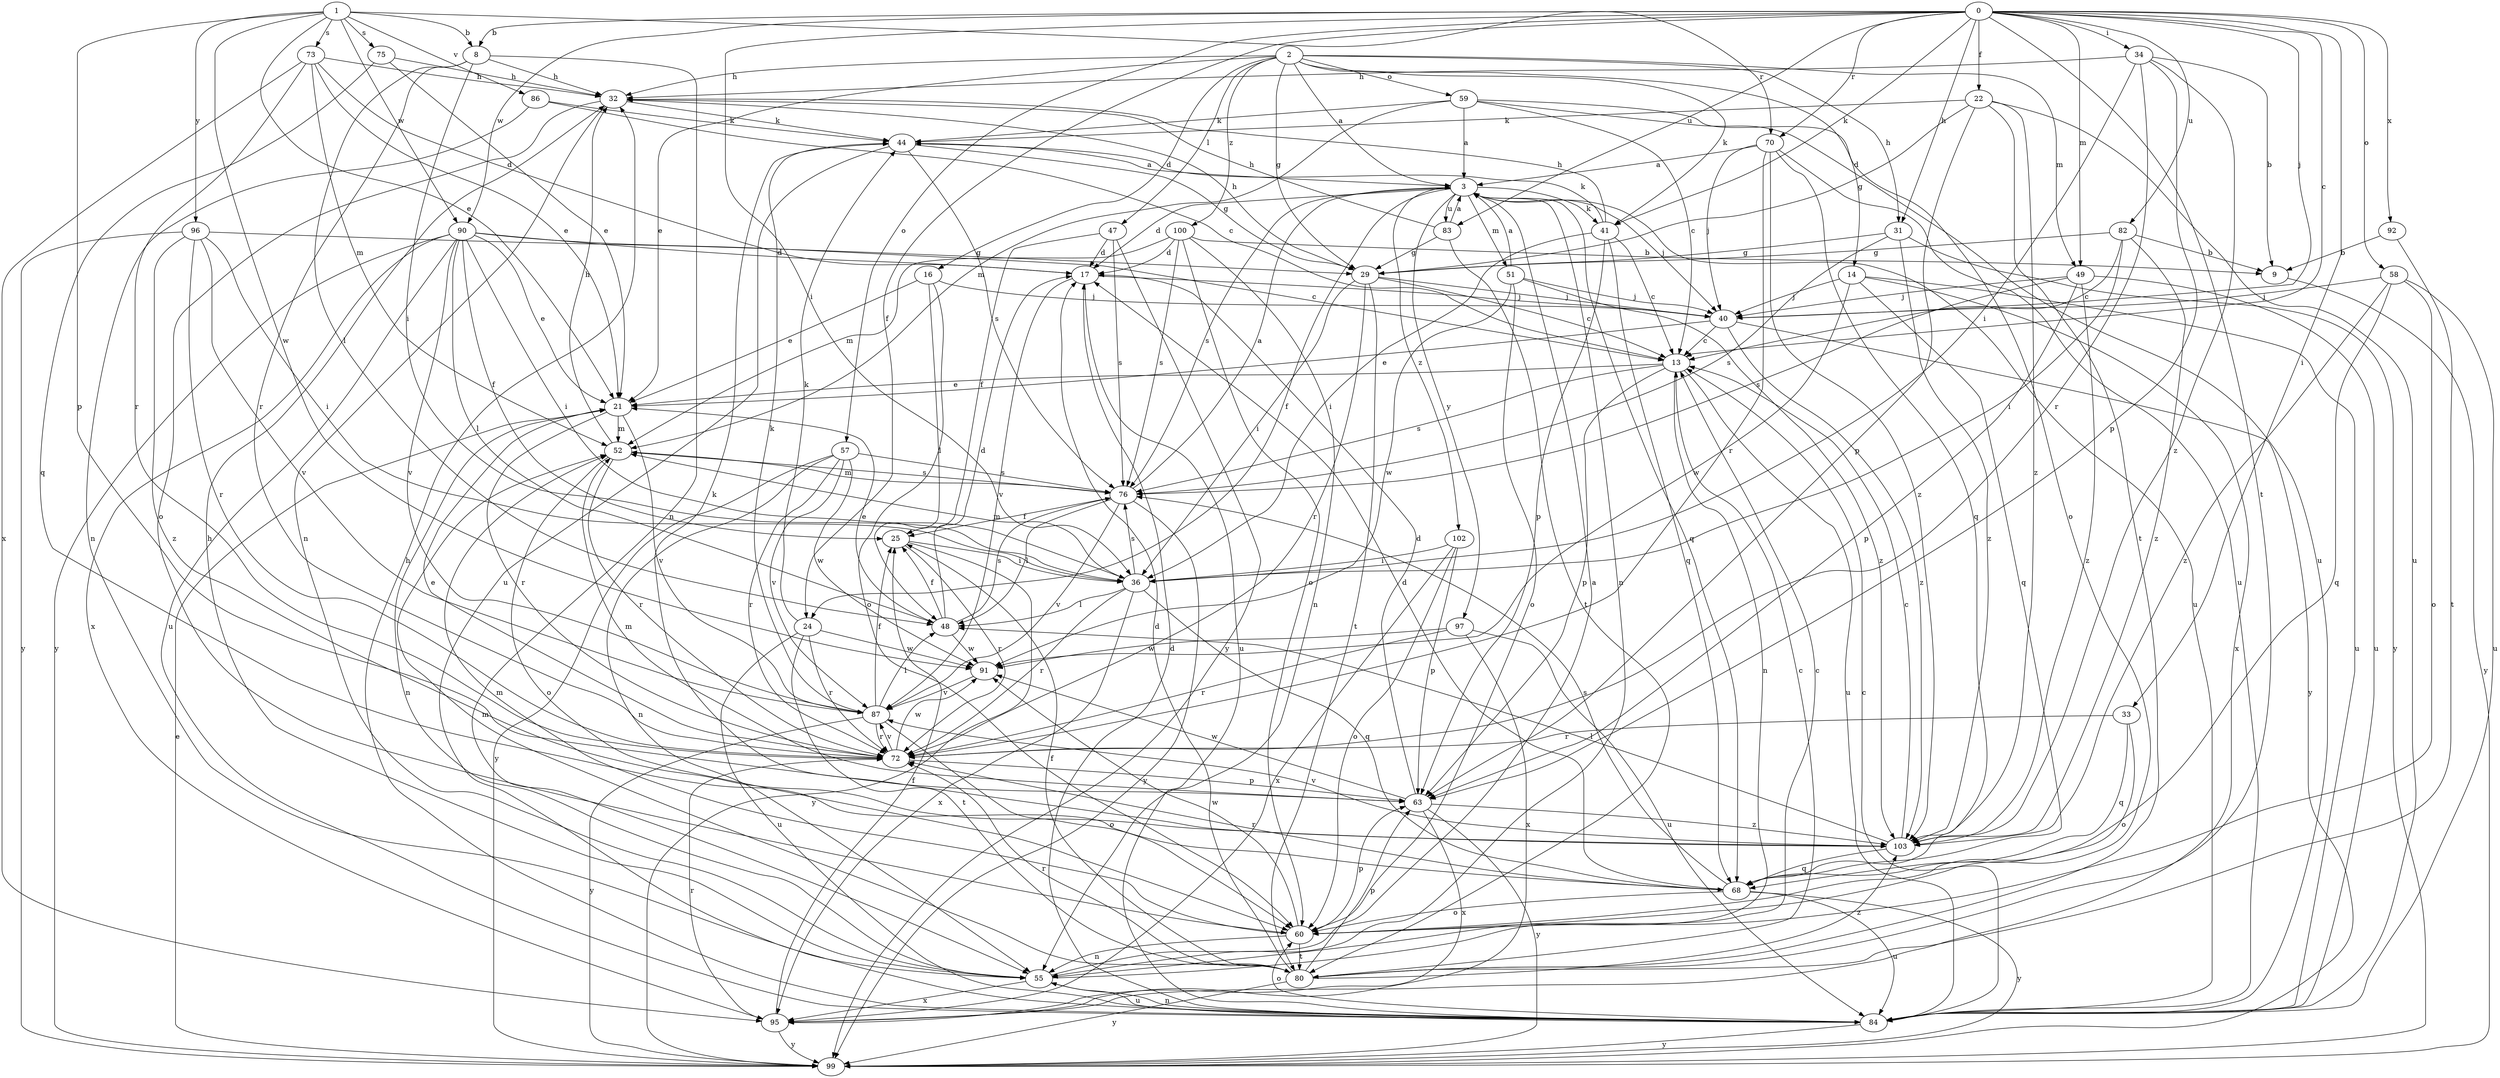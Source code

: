strict digraph  {
0;
1;
2;
3;
8;
9;
13;
14;
16;
17;
21;
22;
24;
25;
29;
31;
32;
33;
34;
36;
40;
41;
44;
47;
48;
49;
51;
52;
55;
57;
58;
59;
60;
63;
68;
70;
72;
73;
75;
76;
80;
82;
83;
84;
86;
87;
90;
91;
92;
95;
96;
97;
99;
100;
102;
103;
0 -> 8  [label=b];
0 -> 13  [label=c];
0 -> 22  [label=f];
0 -> 24  [label=f];
0 -> 31  [label=h];
0 -> 33  [label=i];
0 -> 34  [label=i];
0 -> 36  [label=i];
0 -> 40  [label=j];
0 -> 41  [label=k];
0 -> 49  [label=m];
0 -> 57  [label=o];
0 -> 58  [label=o];
0 -> 70  [label=r];
0 -> 80  [label=t];
0 -> 82  [label=u];
0 -> 83  [label=u];
0 -> 90  [label=w];
0 -> 92  [label=x];
1 -> 8  [label=b];
1 -> 21  [label=e];
1 -> 63  [label=p];
1 -> 70  [label=r];
1 -> 73  [label=s];
1 -> 75  [label=s];
1 -> 86  [label=v];
1 -> 90  [label=w];
1 -> 91  [label=w];
1 -> 96  [label=y];
2 -> 3  [label=a];
2 -> 14  [label=d];
2 -> 16  [label=d];
2 -> 21  [label=e];
2 -> 29  [label=g];
2 -> 31  [label=h];
2 -> 32  [label=h];
2 -> 41  [label=k];
2 -> 47  [label=l];
2 -> 49  [label=m];
2 -> 59  [label=o];
2 -> 100  [label=z];
3 -> 17  [label=d];
3 -> 24  [label=f];
3 -> 40  [label=j];
3 -> 41  [label=k];
3 -> 51  [label=m];
3 -> 55  [label=n];
3 -> 68  [label=q];
3 -> 76  [label=s];
3 -> 83  [label=u];
3 -> 84  [label=u];
3 -> 97  [label=y];
3 -> 102  [label=z];
8 -> 32  [label=h];
8 -> 36  [label=i];
8 -> 48  [label=l];
8 -> 55  [label=n];
8 -> 72  [label=r];
9 -> 99  [label=y];
13 -> 21  [label=e];
13 -> 55  [label=n];
13 -> 63  [label=p];
13 -> 76  [label=s];
13 -> 84  [label=u];
14 -> 40  [label=j];
14 -> 68  [label=q];
14 -> 84  [label=u];
14 -> 91  [label=w];
14 -> 95  [label=x];
16 -> 21  [label=e];
16 -> 40  [label=j];
16 -> 48  [label=l];
16 -> 60  [label=o];
17 -> 40  [label=j];
17 -> 84  [label=u];
17 -> 87  [label=v];
21 -> 52  [label=m];
21 -> 55  [label=n];
21 -> 72  [label=r];
21 -> 87  [label=v];
22 -> 29  [label=g];
22 -> 44  [label=k];
22 -> 63  [label=p];
22 -> 80  [label=t];
22 -> 84  [label=u];
22 -> 103  [label=z];
24 -> 44  [label=k];
24 -> 72  [label=r];
24 -> 80  [label=t];
24 -> 84  [label=u];
24 -> 91  [label=w];
25 -> 36  [label=i];
25 -> 72  [label=r];
25 -> 99  [label=y];
29 -> 13  [label=c];
29 -> 32  [label=h];
29 -> 36  [label=i];
29 -> 40  [label=j];
29 -> 72  [label=r];
29 -> 80  [label=t];
31 -> 29  [label=g];
31 -> 76  [label=s];
31 -> 99  [label=y];
31 -> 103  [label=z];
32 -> 44  [label=k];
32 -> 55  [label=n];
32 -> 60  [label=o];
33 -> 60  [label=o];
33 -> 68  [label=q];
33 -> 72  [label=r];
34 -> 9  [label=b];
34 -> 32  [label=h];
34 -> 36  [label=i];
34 -> 63  [label=p];
34 -> 72  [label=r];
34 -> 103  [label=z];
36 -> 48  [label=l];
36 -> 52  [label=m];
36 -> 68  [label=q];
36 -> 72  [label=r];
36 -> 76  [label=s];
36 -> 95  [label=x];
40 -> 13  [label=c];
40 -> 21  [label=e];
40 -> 99  [label=y];
40 -> 103  [label=z];
41 -> 13  [label=c];
41 -> 32  [label=h];
41 -> 36  [label=i];
41 -> 44  [label=k];
41 -> 63  [label=p];
41 -> 68  [label=q];
44 -> 3  [label=a];
44 -> 29  [label=g];
44 -> 76  [label=s];
44 -> 84  [label=u];
47 -> 17  [label=d];
47 -> 25  [label=f];
47 -> 76  [label=s];
47 -> 99  [label=y];
48 -> 17  [label=d];
48 -> 21  [label=e];
48 -> 25  [label=f];
48 -> 76  [label=s];
48 -> 91  [label=w];
49 -> 40  [label=j];
49 -> 63  [label=p];
49 -> 76  [label=s];
49 -> 84  [label=u];
49 -> 103  [label=z];
51 -> 3  [label=a];
51 -> 40  [label=j];
51 -> 60  [label=o];
51 -> 91  [label=w];
51 -> 103  [label=z];
52 -> 32  [label=h];
52 -> 60  [label=o];
52 -> 72  [label=r];
52 -> 76  [label=s];
55 -> 3  [label=a];
55 -> 13  [label=c];
55 -> 32  [label=h];
55 -> 84  [label=u];
55 -> 95  [label=x];
57 -> 55  [label=n];
57 -> 72  [label=r];
57 -> 76  [label=s];
57 -> 87  [label=v];
57 -> 91  [label=w];
57 -> 99  [label=y];
58 -> 40  [label=j];
58 -> 60  [label=o];
58 -> 68  [label=q];
58 -> 84  [label=u];
58 -> 103  [label=z];
59 -> 3  [label=a];
59 -> 13  [label=c];
59 -> 44  [label=k];
59 -> 52  [label=m];
59 -> 60  [label=o];
59 -> 84  [label=u];
60 -> 52  [label=m];
60 -> 55  [label=n];
60 -> 63  [label=p];
60 -> 80  [label=t];
60 -> 91  [label=w];
63 -> 17  [label=d];
63 -> 52  [label=m];
63 -> 91  [label=w];
63 -> 95  [label=x];
63 -> 99  [label=y];
63 -> 103  [label=z];
68 -> 17  [label=d];
68 -> 60  [label=o];
68 -> 72  [label=r];
68 -> 76  [label=s];
68 -> 84  [label=u];
68 -> 99  [label=y];
70 -> 3  [label=a];
70 -> 40  [label=j];
70 -> 68  [label=q];
70 -> 72  [label=r];
70 -> 84  [label=u];
70 -> 103  [label=z];
72 -> 21  [label=e];
72 -> 63  [label=p];
72 -> 87  [label=v];
72 -> 91  [label=w];
73 -> 17  [label=d];
73 -> 21  [label=e];
73 -> 32  [label=h];
73 -> 52  [label=m];
73 -> 72  [label=r];
73 -> 95  [label=x];
75 -> 21  [label=e];
75 -> 32  [label=h];
75 -> 68  [label=q];
76 -> 3  [label=a];
76 -> 25  [label=f];
76 -> 48  [label=l];
76 -> 52  [label=m];
76 -> 87  [label=v];
76 -> 99  [label=y];
80 -> 13  [label=c];
80 -> 17  [label=d];
80 -> 25  [label=f];
80 -> 52  [label=m];
80 -> 63  [label=p];
80 -> 72  [label=r];
80 -> 99  [label=y];
80 -> 103  [label=z];
82 -> 9  [label=b];
82 -> 13  [label=c];
82 -> 29  [label=g];
82 -> 36  [label=i];
82 -> 103  [label=z];
83 -> 3  [label=a];
83 -> 29  [label=g];
83 -> 32  [label=h];
83 -> 80  [label=t];
84 -> 13  [label=c];
84 -> 17  [label=d];
84 -> 32  [label=h];
84 -> 55  [label=n];
84 -> 60  [label=o];
84 -> 99  [label=y];
86 -> 13  [label=c];
86 -> 44  [label=k];
86 -> 55  [label=n];
87 -> 25  [label=f];
87 -> 44  [label=k];
87 -> 48  [label=l];
87 -> 60  [label=o];
87 -> 72  [label=r];
87 -> 99  [label=y];
90 -> 13  [label=c];
90 -> 17  [label=d];
90 -> 21  [label=e];
90 -> 25  [label=f];
90 -> 36  [label=i];
90 -> 48  [label=l];
90 -> 84  [label=u];
90 -> 87  [label=v];
90 -> 95  [label=x];
90 -> 99  [label=y];
91 -> 87  [label=v];
92 -> 9  [label=b];
92 -> 80  [label=t];
95 -> 25  [label=f];
95 -> 72  [label=r];
95 -> 99  [label=y];
96 -> 29  [label=g];
96 -> 36  [label=i];
96 -> 72  [label=r];
96 -> 87  [label=v];
96 -> 99  [label=y];
96 -> 103  [label=z];
97 -> 72  [label=r];
97 -> 84  [label=u];
97 -> 91  [label=w];
97 -> 95  [label=x];
99 -> 21  [label=e];
100 -> 9  [label=b];
100 -> 17  [label=d];
100 -> 52  [label=m];
100 -> 55  [label=n];
100 -> 60  [label=o];
100 -> 76  [label=s];
102 -> 36  [label=i];
102 -> 60  [label=o];
102 -> 63  [label=p];
102 -> 95  [label=x];
103 -> 13  [label=c];
103 -> 44  [label=k];
103 -> 48  [label=l];
103 -> 68  [label=q];
103 -> 87  [label=v];
}
